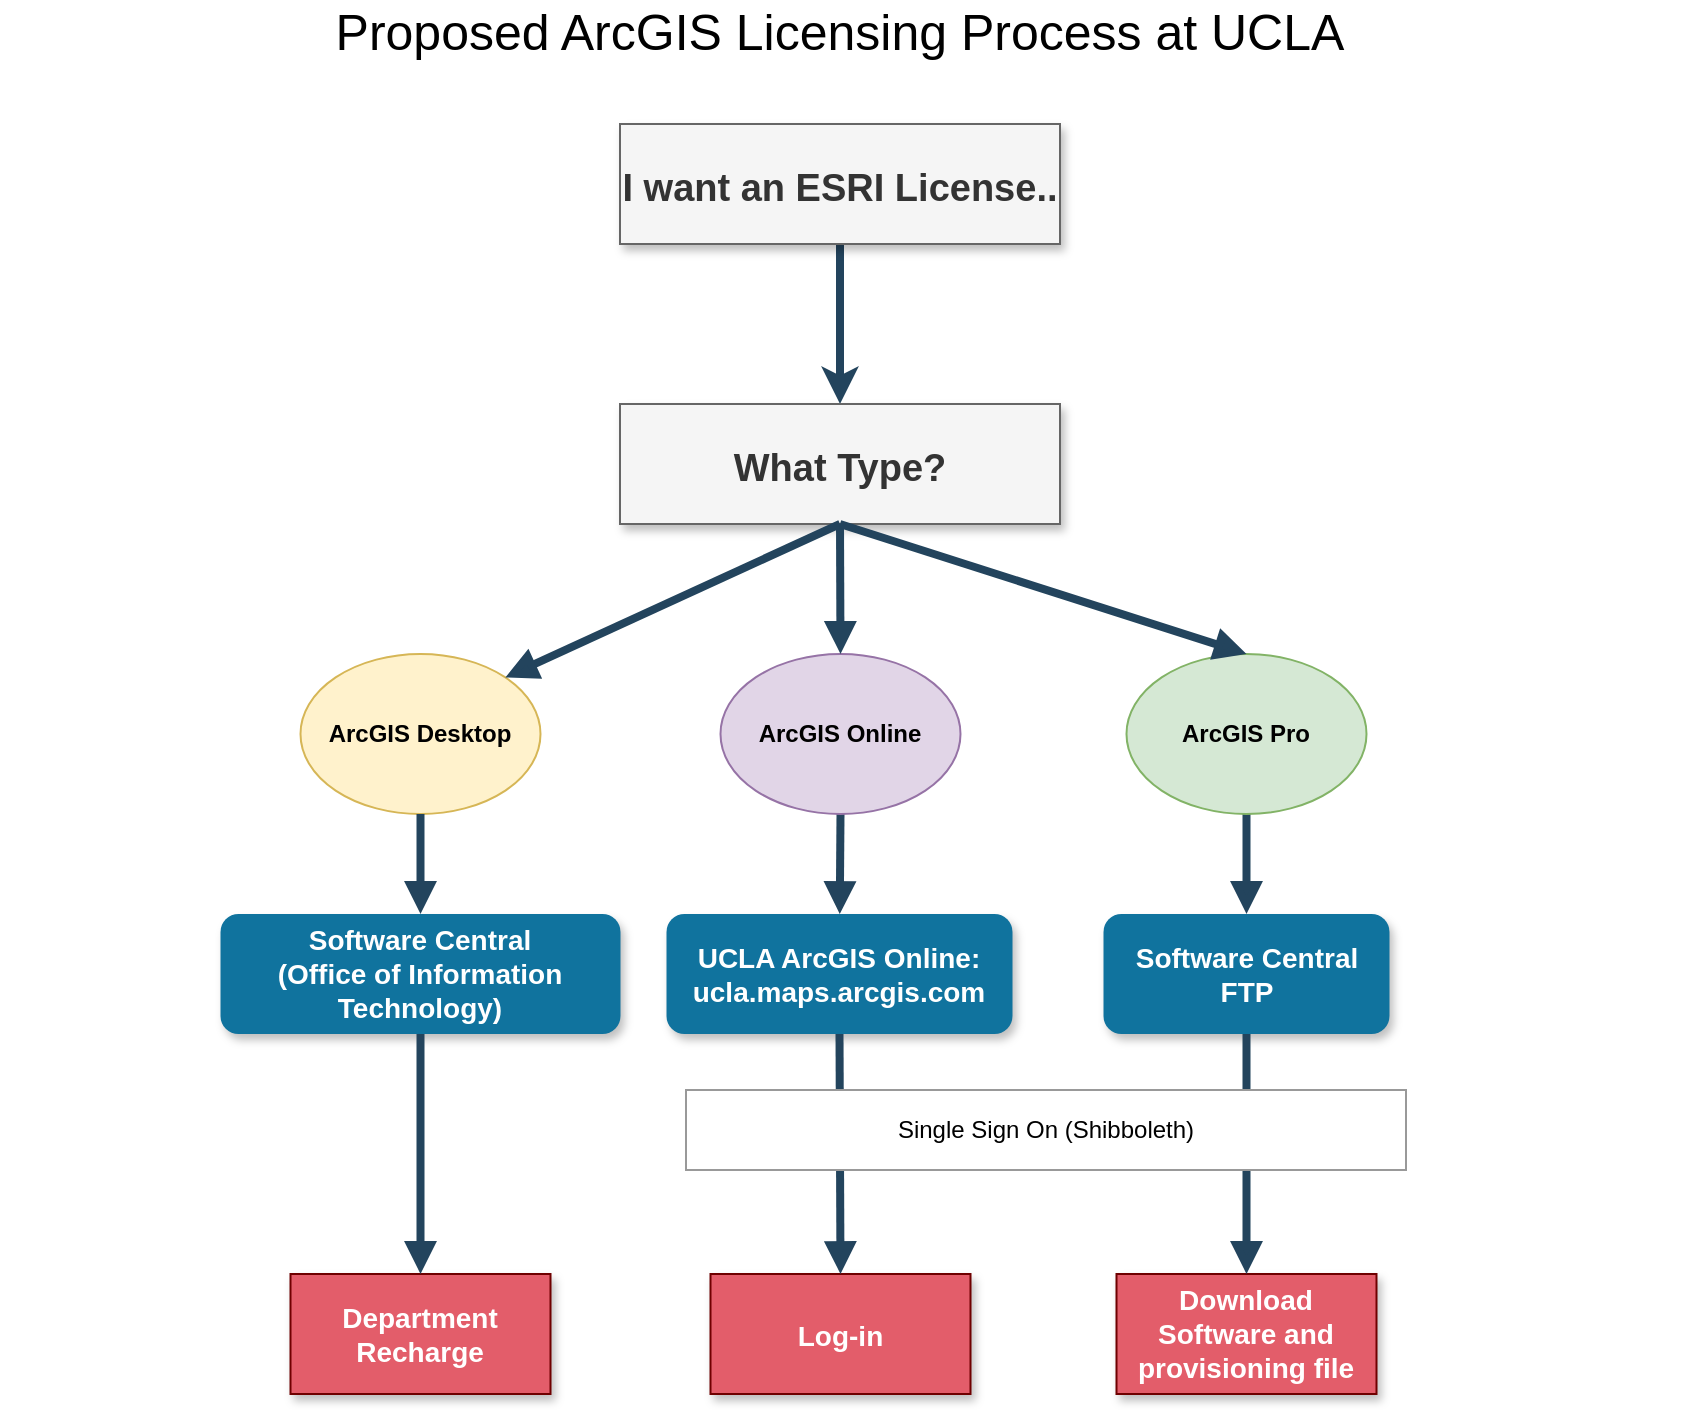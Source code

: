 <mxfile version="12.3.7" type="github" pages="1">
  <diagram id="NvCQgJdSBM-2ycp9VXMA" name="Page-1">
    <mxGraphModel dx="1097" dy="671" grid="1" gridSize="10" guides="1" tooltips="1" connect="1" arrows="1" fold="1" page="1" pageScale="1" pageWidth="1400" pageHeight="850" math="0" shadow="0">
      <root>
        <mxCell id="0"/>
        <mxCell id="1" parent="0"/>
        <mxCell id="OlXNlt9vMctowWqhXaBs-2" value="Proposed ArcGIS Licensing Process at UCLA " style="text;html=1;align=center;verticalAlign=middle;whiteSpace=wrap;rounded=0;fontSize=25;fillColor=#ffffff;" parent="1" vertex="1">
          <mxGeometry x="280" y="50" width="840" height="20" as="geometry"/>
        </mxCell>
        <mxCell id="OlXNlt9vMctowWqhXaBs-3" value="Software Central&#xa;(Office of Information Technology)" style="rounded=1;fillColor=#10739E;strokeColor=none;shadow=1;gradientColor=none;fontStyle=1;fontColor=#FFFFFF;fontSize=14;verticalAlign=middle;whiteSpace=wrap;" parent="1" vertex="1">
          <mxGeometry x="390.25" y="502" width="200" height="60" as="geometry"/>
        </mxCell>
        <mxCell id="OlXNlt9vMctowWqhXaBs-35" style="edgeStyle=orthogonalEdgeStyle;rounded=0;orthogonalLoop=1;jettySize=auto;html=1;exitX=0.5;exitY=1;exitDx=0;exitDy=0;entryX=0.5;entryY=0;entryDx=0;entryDy=0;fontSize=12;fontStyle=1;strokeColor=#23445D;strokeWidth=4;endFill=1;endArrow=block;" parent="1" source="OlXNlt9vMctowWqhXaBs-4" target="OlXNlt9vMctowWqhXaBs-16" edge="1">
          <mxGeometry relative="1" as="geometry"/>
        </mxCell>
        <mxCell id="OlXNlt9vMctowWqhXaBs-4" value="ArcGIS Pro" style="ellipse;whiteSpace=wrap;html=1;rounded=0;shadow=0;align=center;fillColor=#d5e8d4;strokeColor=#82b366;fontStyle=1" parent="1" vertex="1">
          <mxGeometry x="843.25" y="372" width="120" height="80" as="geometry"/>
        </mxCell>
        <mxCell id="OlXNlt9vMctowWqhXaBs-5" value="ArcGIS Desktop" style="ellipse;whiteSpace=wrap;html=1;rounded=0;shadow=0;align=center;fillColor=#fff2cc;strokeColor=#d6b656;fontStyle=1" parent="1" vertex="1">
          <mxGeometry x="430.25" y="372" width="120" height="80" as="geometry"/>
        </mxCell>
        <mxCell id="OlXNlt9vMctowWqhXaBs-36" style="rounded=0;orthogonalLoop=1;jettySize=auto;html=1;fontSize=12;fontStyle=1;strokeColor=#23445D;strokeWidth=4;endFill=1;endArrow=block;" parent="1" source="OlXNlt9vMctowWqhXaBs-6" target="OlXNlt9vMctowWqhXaBs-17" edge="1">
          <mxGeometry relative="1" as="geometry"/>
        </mxCell>
        <mxCell id="OlXNlt9vMctowWqhXaBs-6" value="&lt;div&gt;ArcGIS Online&lt;/div&gt;" style="ellipse;whiteSpace=wrap;html=1;rounded=0;shadow=0;align=center;fillColor=#e1d5e7;strokeColor=#9673a6;fontStyle=1" parent="1" vertex="1">
          <mxGeometry x="640.25" y="372" width="120" height="80" as="geometry"/>
        </mxCell>
        <mxCell id="OlXNlt9vMctowWqhXaBs-54" value="" style="edgeStyle=none;rounded=0;orthogonalLoop=1;jettySize=auto;html=1;fontSize=12;fontStyle=1;strokeColor=#23445D;strokeWidth=4;endFill=0;endArrow=none;startArrow=classic;startFill=1;" parent="1" source="OlXNlt9vMctowWqhXaBs-7" target="OlXNlt9vMctowWqhXaBs-53" edge="1">
          <mxGeometry relative="1" as="geometry"/>
        </mxCell>
        <mxCell id="OlXNlt9vMctowWqhXaBs-7" value="What Type?" style="rounded=0;fillColor=#f5f5f5;strokeColor=#666666;shadow=1;fontStyle=1;fontColor=#333333;fontSize=19;" parent="1" vertex="1">
          <mxGeometry x="590" y="247" width="220" height="60" as="geometry"/>
        </mxCell>
        <mxCell id="OlXNlt9vMctowWqhXaBs-53" value="I want an ESRI License.." style="rounded=0;fillColor=#f5f5f5;strokeColor=#666666;shadow=1;fontStyle=1;fontColor=#333333;fontSize=19;" parent="1" vertex="1">
          <mxGeometry x="590" y="107" width="220" height="60" as="geometry"/>
        </mxCell>
        <mxCell id="OlXNlt9vMctowWqhXaBs-8" value="Department Recharge" style="rounded=0;fillColor=#E35D6A;strokeColor=#6F0000;shadow=1;fontStyle=1;fontSize=14;fontColor=#ffffff;whiteSpace=wrap;" parent="1" vertex="1">
          <mxGeometry x="425.25" y="682" width="130" height="60" as="geometry"/>
        </mxCell>
        <mxCell id="OlXNlt9vMctowWqhXaBs-16" value="Software Central FTP" style="rounded=1;fillColor=#10739E;strokeColor=none;shadow=1;gradientColor=none;fontStyle=1;fontColor=#FFFFFF;fontSize=14;verticalAlign=middle;whiteSpace=wrap;" parent="1" vertex="1">
          <mxGeometry x="831.75" y="502" width="143" height="60" as="geometry"/>
        </mxCell>
        <mxCell id="OlXNlt9vMctowWqhXaBs-17" value="UCLA ArcGIS Online:&#xa;ucla.maps.arcgis.com" style="rounded=1;fillColor=#10739E;strokeColor=none;shadow=1;gradientColor=none;fontStyle=1;fontColor=#FFFFFF;fontSize=14;verticalAlign=middle;whiteSpace=wrap;" parent="1" vertex="1">
          <mxGeometry x="613.25" y="502" width="173" height="60" as="geometry"/>
        </mxCell>
        <mxCell id="OlXNlt9vMctowWqhXaBs-22" value="" style="elbow=vertical;strokeWidth=4;endArrow=block;endFill=1;fontStyle=1;strokeColor=#23445D;fontSize=12;rounded=0;exitX=0.5;exitY=1;exitDx=0;exitDy=0;entryX=0.5;entryY=0;entryDx=0;entryDy=0;" parent="1" source="OlXNlt9vMctowWqhXaBs-5" target="OlXNlt9vMctowWqhXaBs-3" edge="1">
          <mxGeometry x="2.5" y="152" width="100" height="100" as="geometry">
            <mxPoint x="919.167" y="502.333" as="sourcePoint"/>
            <mxPoint x="942.5" y="632" as="targetPoint"/>
            <mxPoint y="-30" as="offset"/>
          </mxGeometry>
        </mxCell>
        <mxCell id="OlXNlt9vMctowWqhXaBs-29" value="" style="elbow=vertical;strokeWidth=4;endArrow=block;endFill=1;fontStyle=1;strokeColor=#23445D;fontSize=12;rounded=0;exitX=0.5;exitY=1;exitDx=0;exitDy=0;entryX=1;entryY=0;entryDx=0;entryDy=0;" parent="1" source="OlXNlt9vMctowWqhXaBs-7" target="OlXNlt9vMctowWqhXaBs-5" edge="1">
          <mxGeometry x="-216.5" y="252" width="100" height="100" as="geometry">
            <mxPoint x="962.5" y="552" as="sourcePoint"/>
            <mxPoint x="929" y="572" as="targetPoint"/>
            <mxPoint x="18" y="-37" as="offset"/>
          </mxGeometry>
        </mxCell>
        <mxCell id="OlXNlt9vMctowWqhXaBs-30" value="" style="elbow=vertical;strokeWidth=4;endArrow=block;endFill=1;fontStyle=1;strokeColor=#23445D;fontSize=12;rounded=0;exitX=0.5;exitY=1;exitDx=0;exitDy=0;entryX=0.5;entryY=0;entryDx=0;entryDy=0;" parent="1" source="OlXNlt9vMctowWqhXaBs-7" target="OlXNlt9vMctowWqhXaBs-6" edge="1">
          <mxGeometry x="-206.5" y="262" width="100" height="100" as="geometry">
            <mxPoint x="972.5" y="562" as="sourcePoint"/>
            <mxPoint x="939" y="582" as="targetPoint"/>
            <mxPoint x="18" y="-37" as="offset"/>
          </mxGeometry>
        </mxCell>
        <mxCell id="OlXNlt9vMctowWqhXaBs-31" value="" style="elbow=vertical;strokeWidth=4;endArrow=block;endFill=1;fontStyle=1;strokeColor=#23445D;fontSize=12;rounded=0;exitX=0.5;exitY=1;exitDx=0;exitDy=0;entryX=0.5;entryY=0;entryDx=0;entryDy=0;" parent="1" source="OlXNlt9vMctowWqhXaBs-7" target="OlXNlt9vMctowWqhXaBs-4" edge="1">
          <mxGeometry x="-196.5" y="272" width="100" height="100" as="geometry">
            <mxPoint x="982.5" y="572" as="sourcePoint"/>
            <mxPoint x="949" y="592" as="targetPoint"/>
            <mxPoint x="18" y="-37" as="offset"/>
          </mxGeometry>
        </mxCell>
        <mxCell id="OlXNlt9vMctowWqhXaBs-38" value="" style="elbow=vertical;strokeWidth=4;endArrow=block;endFill=1;fontStyle=1;strokeColor=#23445D;fontSize=12;rounded=0;exitX=0.5;exitY=1;exitDx=0;exitDy=0;entryX=0.5;entryY=0;entryDx=0;entryDy=0;" parent="1" source="OlXNlt9vMctowWqhXaBs-3" target="OlXNlt9vMctowWqhXaBs-8" edge="1">
          <mxGeometry x="-216.5" y="252" width="100" height="100" as="geometry">
            <mxPoint x="483.5" y="472" as="sourcePoint"/>
            <mxPoint x="483.5" y="592" as="targetPoint"/>
            <mxPoint x="18" y="-37" as="offset"/>
          </mxGeometry>
        </mxCell>
        <mxCell id="OlXNlt9vMctowWqhXaBs-50" value="Log-in" style="rounded=0;fillColor=#E35D6A;strokeColor=#6F0000;shadow=1;fontStyle=1;fontSize=14;fontColor=#ffffff;" parent="1" vertex="1">
          <mxGeometry x="635.25" y="682" width="130" height="60" as="geometry"/>
        </mxCell>
        <mxCell id="OlXNlt9vMctowWqhXaBs-51" value="Download Software and provisioning file" style="rounded=0;fillColor=#E35D6A;strokeColor=#6F0000;shadow=1;fontStyle=1;fontSize=14;fontColor=#ffffff;whiteSpace=wrap;" parent="1" vertex="1">
          <mxGeometry x="838.25" y="682" width="130" height="60" as="geometry"/>
        </mxCell>
        <mxCell id="OlXNlt9vMctowWqhXaBs-52" value="" style="group" parent="1" vertex="1" connectable="0">
          <mxGeometry x="650" y="667" width="360" height="28" as="geometry"/>
        </mxCell>
        <mxCell id="OlXNlt9vMctowWqhXaBs-47" style="rounded=0;orthogonalLoop=1;jettySize=auto;html=1;fontSize=12;fontStyle=1;strokeColor=#23445D;strokeWidth=4;endFill=1;endArrow=block;exitX=0.5;exitY=1;exitDx=0;exitDy=0;entryX=0.5;entryY=0;entryDx=0;entryDy=0;" parent="OlXNlt9vMctowWqhXaBs-52" source="OlXNlt9vMctowWqhXaBs-17" target="OlXNlt9vMctowWqhXaBs-50" edge="1">
          <mxGeometry relative="1" as="geometry">
            <mxPoint x="60.588" y="-125.002" as="sourcePoint"/>
            <mxPoint x="50" y="145" as="targetPoint"/>
          </mxGeometry>
        </mxCell>
        <mxCell id="OlXNlt9vMctowWqhXaBs-48" style="rounded=0;orthogonalLoop=1;jettySize=auto;html=1;fontSize=12;fontStyle=1;strokeColor=#23445D;strokeWidth=4;endFill=1;endArrow=block;exitX=0.5;exitY=1;exitDx=0;exitDy=0;entryX=0.5;entryY=0;entryDx=0;entryDy=0;" parent="OlXNlt9vMctowWqhXaBs-52" source="OlXNlt9vMctowWqhXaBs-16" target="OlXNlt9vMctowWqhXaBs-51" edge="1">
          <mxGeometry relative="1" as="geometry">
            <mxPoint x="60.0" y="55" as="sourcePoint"/>
            <mxPoint x="300" y="145" as="targetPoint"/>
          </mxGeometry>
        </mxCell>
        <mxCell id="OlXNlt9vMctowWqhXaBs-32" value="Single Sign On (Shibboleth)" style="rounded=0;html=1;strokeColor=#999999;whiteSpace=wrap;" parent="1" vertex="1">
          <mxGeometry x="623" y="590" width="360" height="40" as="geometry"/>
        </mxCell>
      </root>
    </mxGraphModel>
  </diagram>
</mxfile>
